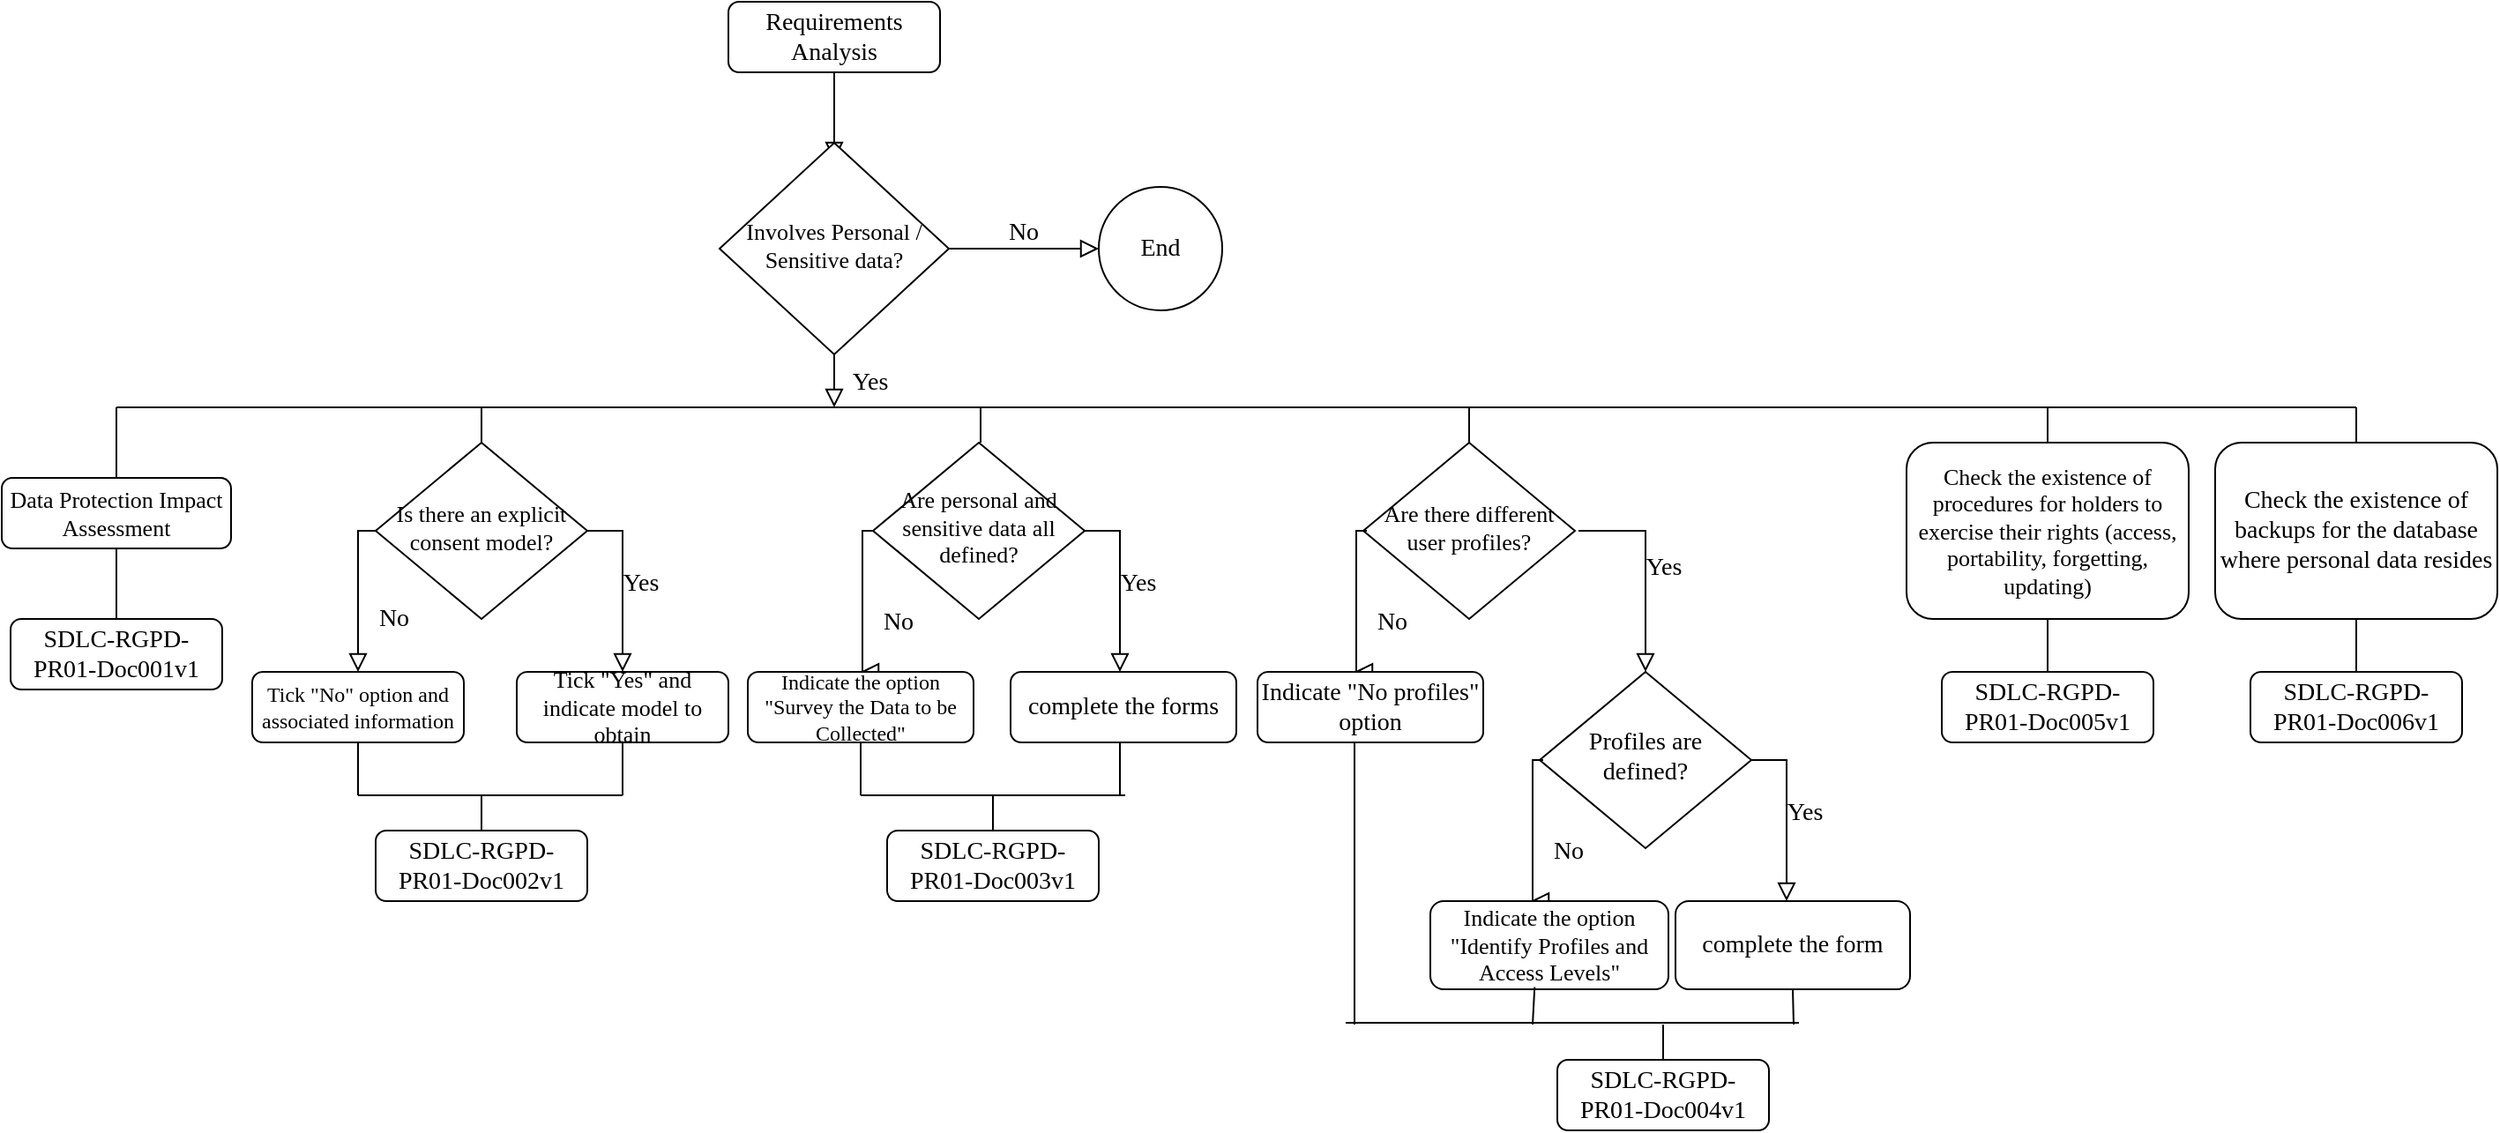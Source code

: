 <mxfile version="20.3.0" type="device"><diagram id="C5RBs43oDa-KdzZeNtuy" name="Page-1"><mxGraphModel dx="1773" dy="616" grid="1" gridSize="10" guides="1" tooltips="1" connect="1" arrows="1" fold="1" page="1" pageScale="1" pageWidth="827" pageHeight="1169" math="0" shadow="0"><root><mxCell id="WIyWlLk6GJQsqaUBKTNV-0"/><mxCell id="WIyWlLk6GJQsqaUBKTNV-1" parent="WIyWlLk6GJQsqaUBKTNV-0"/><mxCell id="WIyWlLk6GJQsqaUBKTNV-2" value="" style="rounded=0;html=1;jettySize=auto;orthogonalLoop=1;fontSize=14;endArrow=block;endFill=0;endSize=8;strokeWidth=1;shadow=0;labelBackgroundColor=none;edgeStyle=orthogonalEdgeStyle;fontFamily=Verdana;" parent="WIyWlLk6GJQsqaUBKTNV-1" source="WIyWlLk6GJQsqaUBKTNV-3" edge="1"><mxGeometry relative="1" as="geometry"><mxPoint x="312" y="100" as="targetPoint"/></mxGeometry></mxCell><mxCell id="WIyWlLk6GJQsqaUBKTNV-3" value="Requirements Analysis" style="rounded=1;whiteSpace=wrap;html=1;fontSize=14;glass=0;strokeWidth=1;shadow=0;fontFamily=Verdana;" parent="WIyWlLk6GJQsqaUBKTNV-1" vertex="1"><mxGeometry x="252" y="10" width="120" height="40" as="geometry"/></mxCell><mxCell id="WIyWlLk6GJQsqaUBKTNV-4" value="Yes" style="rounded=0;html=1;jettySize=auto;orthogonalLoop=1;fontSize=14;endArrow=block;endFill=0;endSize=8;strokeWidth=1;shadow=0;labelBackgroundColor=none;edgeStyle=orthogonalEdgeStyle;fontFamily=Verdana;" parent="WIyWlLk6GJQsqaUBKTNV-1" source="WIyWlLk6GJQsqaUBKTNV-6" edge="1"><mxGeometry y="20" relative="1" as="geometry"><mxPoint as="offset"/><mxPoint x="312" y="240" as="targetPoint"/></mxGeometry></mxCell><mxCell id="WIyWlLk6GJQsqaUBKTNV-5" value="No" style="edgeStyle=orthogonalEdgeStyle;rounded=0;html=1;jettySize=auto;orthogonalLoop=1;fontSize=14;endArrow=block;endFill=0;endSize=8;strokeWidth=1;shadow=0;labelBackgroundColor=none;fontFamily=Verdana;" parent="WIyWlLk6GJQsqaUBKTNV-1" source="WIyWlLk6GJQsqaUBKTNV-6" edge="1"><mxGeometry y="10" relative="1" as="geometry"><mxPoint as="offset"/><mxPoint x="462" y="150" as="targetPoint"/></mxGeometry></mxCell><mxCell id="WIyWlLk6GJQsqaUBKTNV-6" value="Involves Personal / Sensitive data?" style="rhombus;whiteSpace=wrap;html=1;shadow=0;fontFamily=Verdana;fontSize=13;align=center;strokeWidth=1;spacing=6;spacingTop=-4;" parent="WIyWlLk6GJQsqaUBKTNV-1" vertex="1"><mxGeometry x="247" y="90" width="130" height="120" as="geometry"/></mxCell><mxCell id="WIyWlLk6GJQsqaUBKTNV-8" value="No" style="rounded=0;html=1;jettySize=auto;orthogonalLoop=1;fontSize=14;endArrow=block;endFill=0;endSize=8;strokeWidth=1;shadow=0;labelBackgroundColor=none;edgeStyle=orthogonalEdgeStyle;entryX=0.5;entryY=0;entryDx=0;entryDy=0;fontFamily=Verdana;" parent="WIyWlLk6GJQsqaUBKTNV-1" source="WIyWlLk6GJQsqaUBKTNV-10" target="WIyWlLk6GJQsqaUBKTNV-11" edge="1"><mxGeometry x="0.333" y="20" relative="1" as="geometry"><mxPoint as="offset"/><mxPoint x="42" y="380" as="targetPoint"/><Array as="points"><mxPoint x="42" y="310"/></Array></mxGeometry></mxCell><mxCell id="WIyWlLk6GJQsqaUBKTNV-9" value="Yes" style="edgeStyle=orthogonalEdgeStyle;rounded=0;html=1;jettySize=auto;orthogonalLoop=1;fontSize=14;endArrow=block;endFill=0;endSize=8;strokeWidth=1;shadow=0;labelBackgroundColor=none;exitX=1;exitY=0.5;exitDx=0;exitDy=0;fontFamily=Verdana;" parent="WIyWlLk6GJQsqaUBKTNV-1" source="WIyWlLk6GJQsqaUBKTNV-10" target="WIyWlLk6GJQsqaUBKTNV-12" edge="1"><mxGeometry y="10" relative="1" as="geometry"><mxPoint as="offset"/><Array as="points"><mxPoint x="192" y="310"/></Array></mxGeometry></mxCell><mxCell id="WIyWlLk6GJQsqaUBKTNV-10" value="Is there an explicit consent model?" style="rhombus;whiteSpace=wrap;html=1;shadow=0;fontFamily=Verdana;fontSize=13;align=center;strokeWidth=1;spacing=6;spacingTop=-4;" parent="WIyWlLk6GJQsqaUBKTNV-1" vertex="1"><mxGeometry x="52" y="260" width="120" height="100" as="geometry"/></mxCell><mxCell id="WIyWlLk6GJQsqaUBKTNV-11" value="Tick &quot;No&quot; option and associated information" style="rounded=1;whiteSpace=wrap;html=1;fontSize=12;glass=0;strokeWidth=1;shadow=0;fontFamily=Verdana;" parent="WIyWlLk6GJQsqaUBKTNV-1" vertex="1"><mxGeometry x="-18" y="390" width="120" height="40" as="geometry"/></mxCell><mxCell id="WIyWlLk6GJQsqaUBKTNV-12" value="Tick &quot;Yes&quot; and indicate model to obtain" style="rounded=1;whiteSpace=wrap;html=1;fontSize=13;glass=0;strokeWidth=1;shadow=0;fontFamily=Verdana;" parent="WIyWlLk6GJQsqaUBKTNV-1" vertex="1"><mxGeometry x="132" y="390" width="120" height="40" as="geometry"/></mxCell><mxCell id="7grKQnBlbTEu9s-zVanH-0" value="End" style="ellipse;whiteSpace=wrap;html=1;fontFamily=Verdana;fontSize=14;" parent="WIyWlLk6GJQsqaUBKTNV-1" vertex="1"><mxGeometry x="462" y="115" width="70" height="70" as="geometry"/></mxCell><mxCell id="7grKQnBlbTEu9s-zVanH-1" value="" style="endArrow=none;html=1;fontFamily=Verdana;fontSize=14;" parent="WIyWlLk6GJQsqaUBKTNV-1" edge="1"><mxGeometry width="50" height="50" relative="1" as="geometry"><mxPoint x="-95" y="240" as="sourcePoint"/><mxPoint x="1175" y="240" as="targetPoint"/></mxGeometry></mxCell><mxCell id="7grKQnBlbTEu9s-zVanH-5" value="" style="endArrow=none;html=1;fontFamily=Verdana;fontSize=14;" parent="WIyWlLk6GJQsqaUBKTNV-1" source="WIyWlLk6GJQsqaUBKTNV-10" edge="1"><mxGeometry width="50" height="50" relative="1" as="geometry"><mxPoint x="62" y="290" as="sourcePoint"/><mxPoint x="112" y="240" as="targetPoint"/></mxGeometry></mxCell><mxCell id="7grKQnBlbTEu9s-zVanH-6" value="" style="endArrow=none;html=1;fontFamily=Verdana;fontSize=14;" parent="WIyWlLk6GJQsqaUBKTNV-1" source="WIyWlLk6GJQsqaUBKTNV-11" edge="1"><mxGeometry width="50" height="50" relative="1" as="geometry"><mxPoint x="122" y="270" as="sourcePoint"/><mxPoint x="42" y="460" as="targetPoint"/></mxGeometry></mxCell><mxCell id="7grKQnBlbTEu9s-zVanH-7" value="" style="endArrow=none;html=1;exitX=0.5;exitY=1;exitDx=0;exitDy=0;fontFamily=Verdana;fontSize=14;" parent="WIyWlLk6GJQsqaUBKTNV-1" source="WIyWlLk6GJQsqaUBKTNV-12" edge="1"><mxGeometry width="50" height="50" relative="1" as="geometry"><mxPoint x="52" y="440" as="sourcePoint"/><mxPoint x="192" y="460" as="targetPoint"/></mxGeometry></mxCell><mxCell id="7grKQnBlbTEu9s-zVanH-8" value="" style="endArrow=none;html=1;fontFamily=Verdana;fontSize=14;" parent="WIyWlLk6GJQsqaUBKTNV-1" edge="1"><mxGeometry width="50" height="50" relative="1" as="geometry"><mxPoint x="42" y="460" as="sourcePoint"/><mxPoint x="192" y="460" as="targetPoint"/></mxGeometry></mxCell><mxCell id="7grKQnBlbTEu9s-zVanH-9" value="" style="endArrow=none;html=1;fontFamily=Verdana;fontSize=14;" parent="WIyWlLk6GJQsqaUBKTNV-1" edge="1"><mxGeometry width="50" height="50" relative="1" as="geometry"><mxPoint x="112" y="460" as="sourcePoint"/><mxPoint x="112" y="480" as="targetPoint"/></mxGeometry></mxCell><mxCell id="7grKQnBlbTEu9s-zVanH-10" value="SDLC-RGPD-PR01-Doc002v1" style="rounded=1;whiteSpace=wrap;html=1;fontSize=14;glass=0;strokeWidth=1;shadow=0;fontFamily=Verdana;" parent="WIyWlLk6GJQsqaUBKTNV-1" vertex="1"><mxGeometry x="52" y="480" width="120" height="40" as="geometry"/></mxCell><mxCell id="7grKQnBlbTEu9s-zVanH-11" value="Are personal and sensitive data all defined?" style="rhombus;whiteSpace=wrap;html=1;shadow=0;fontFamily=Verdana;fontSize=13;align=center;strokeWidth=1;spacing=6;spacingTop=-4;" parent="WIyWlLk6GJQsqaUBKTNV-1" vertex="1"><mxGeometry x="334" y="260" width="120" height="100" as="geometry"/></mxCell><mxCell id="7grKQnBlbTEu9s-zVanH-12" value="No" style="rounded=0;html=1;jettySize=auto;orthogonalLoop=1;fontSize=14;endArrow=block;endFill=0;endSize=8;strokeWidth=1;shadow=0;labelBackgroundColor=none;edgeStyle=orthogonalEdgeStyle;entryX=0.5;entryY=0;entryDx=0;entryDy=0;fontFamily=Verdana;" parent="WIyWlLk6GJQsqaUBKTNV-1" target="7grKQnBlbTEu9s-zVanH-14" edge="1"><mxGeometry x="0.333" y="20" relative="1" as="geometry"><mxPoint as="offset"/><mxPoint x="334" y="310" as="sourcePoint"/><mxPoint x="324" y="380" as="targetPoint"/><Array as="points"><mxPoint x="328" y="310"/></Array></mxGeometry></mxCell><mxCell id="7grKQnBlbTEu9s-zVanH-13" value="Yes" style="edgeStyle=orthogonalEdgeStyle;rounded=0;html=1;jettySize=auto;orthogonalLoop=1;fontSize=14;endArrow=block;endFill=0;endSize=8;strokeWidth=1;shadow=0;labelBackgroundColor=none;exitX=1;exitY=0.5;exitDx=0;exitDy=0;fontFamily=Verdana;" parent="WIyWlLk6GJQsqaUBKTNV-1" edge="1"><mxGeometry y="10" relative="1" as="geometry"><mxPoint as="offset"/><mxPoint x="454" y="310" as="sourcePoint"/><mxPoint x="474" y="390" as="targetPoint"/><Array as="points"><mxPoint x="474" y="310"/></Array></mxGeometry></mxCell><mxCell id="7grKQnBlbTEu9s-zVanH-14" value="Indicate the option &quot;Survey the Data to be Collected&quot;" style="rounded=1;whiteSpace=wrap;html=1;fontSize=12;glass=0;strokeWidth=1;shadow=0;fontFamily=Verdana;" parent="WIyWlLk6GJQsqaUBKTNV-1" vertex="1"><mxGeometry x="263" y="390" width="128" height="40" as="geometry"/></mxCell><mxCell id="7grKQnBlbTEu9s-zVanH-16" value="" style="endArrow=none;html=1;exitX=0.5;exitY=1;exitDx=0;exitDy=0;fontFamily=Verdana;fontSize=14;" parent="WIyWlLk6GJQsqaUBKTNV-1" edge="1"><mxGeometry width="50" height="50" relative="1" as="geometry"><mxPoint x="474" y="430" as="sourcePoint"/><mxPoint x="474" y="460" as="targetPoint"/></mxGeometry></mxCell><mxCell id="7grKQnBlbTEu9s-zVanH-18" value="" style="endArrow=none;html=1;fontFamily=Verdana;fontSize=14;" parent="WIyWlLk6GJQsqaUBKTNV-1" edge="1"><mxGeometry width="50" height="50" relative="1" as="geometry"><mxPoint x="402" y="460" as="sourcePoint"/><mxPoint x="402" y="480" as="targetPoint"/></mxGeometry></mxCell><mxCell id="7grKQnBlbTEu9s-zVanH-19" value="SDLC-RGPD-PR01-Doc003v1" style="rounded=1;whiteSpace=wrap;html=1;fontSize=14;glass=0;strokeWidth=1;shadow=0;fontFamily=Verdana;" parent="WIyWlLk6GJQsqaUBKTNV-1" vertex="1"><mxGeometry x="342" y="480" width="120" height="40" as="geometry"/></mxCell><mxCell id="7grKQnBlbTEu9s-zVanH-20" value="" style="endArrow=none;html=1;fontFamily=Verdana;fontSize=14;" parent="WIyWlLk6GJQsqaUBKTNV-1" edge="1"><mxGeometry width="50" height="50" relative="1" as="geometry"><mxPoint x="395" y="260" as="sourcePoint"/><mxPoint x="395" y="240" as="targetPoint"/></mxGeometry></mxCell><mxCell id="7grKQnBlbTEu9s-zVanH-21" value="complete the forms" style="rounded=1;whiteSpace=wrap;html=1;fontSize=14;glass=0;strokeWidth=1;shadow=0;fontFamily=Verdana;" parent="WIyWlLk6GJQsqaUBKTNV-1" vertex="1"><mxGeometry x="412" y="390" width="128" height="40" as="geometry"/></mxCell><mxCell id="7grKQnBlbTEu9s-zVanH-22" value="" style="endArrow=none;html=1;exitX=0.5;exitY=1;exitDx=0;exitDy=0;fontFamily=Verdana;fontSize=14;" parent="WIyWlLk6GJQsqaUBKTNV-1" source="7grKQnBlbTEu9s-zVanH-14" edge="1"><mxGeometry width="50" height="50" relative="1" as="geometry"><mxPoint x="484" y="440" as="sourcePoint"/><mxPoint x="327" y="460" as="targetPoint"/></mxGeometry></mxCell><mxCell id="7grKQnBlbTEu9s-zVanH-23" value="" style="endArrow=none;html=1;fontFamily=Verdana;fontSize=14;" parent="WIyWlLk6GJQsqaUBKTNV-1" edge="1"><mxGeometry width="50" height="50" relative="1" as="geometry"><mxPoint x="327" y="460" as="sourcePoint"/><mxPoint x="477" y="460" as="targetPoint"/></mxGeometry></mxCell><mxCell id="7grKQnBlbTEu9s-zVanH-24" value="Are there different user profiles?" style="rhombus;whiteSpace=wrap;html=1;shadow=0;fontFamily=Verdana;fontSize=13;align=center;strokeWidth=1;spacing=6;spacingTop=-4;" parent="WIyWlLk6GJQsqaUBKTNV-1" vertex="1"><mxGeometry x="612" y="260" width="120" height="100" as="geometry"/></mxCell><mxCell id="7grKQnBlbTEu9s-zVanH-25" value="" style="endArrow=none;html=1;exitX=0.5;exitY=0;exitDx=0;exitDy=0;fontFamily=Verdana;fontSize=14;" parent="WIyWlLk6GJQsqaUBKTNV-1" source="7grKQnBlbTEu9s-zVanH-24" edge="1"><mxGeometry width="50" height="50" relative="1" as="geometry"><mxPoint x="413" y="270" as="sourcePoint"/><mxPoint x="672" y="240" as="targetPoint"/></mxGeometry></mxCell><mxCell id="7grKQnBlbTEu9s-zVanH-26" value="No" style="rounded=0;html=1;jettySize=auto;orthogonalLoop=1;fontSize=14;endArrow=block;endFill=0;endSize=8;strokeWidth=1;shadow=0;labelBackgroundColor=none;edgeStyle=orthogonalEdgeStyle;entryX=0.5;entryY=0;entryDx=0;entryDy=0;fontFamily=Verdana;" parent="WIyWlLk6GJQsqaUBKTNV-1" edge="1"><mxGeometry x="0.333" y="20" relative="1" as="geometry"><mxPoint as="offset"/><mxPoint x="614" y="310" as="sourcePoint"/><mxPoint x="607" y="390" as="targetPoint"/><Array as="points"><mxPoint x="608" y="310"/></Array></mxGeometry></mxCell><mxCell id="7grKQnBlbTEu9s-zVanH-27" value="Yes" style="edgeStyle=orthogonalEdgeStyle;rounded=0;html=1;jettySize=auto;orthogonalLoop=1;fontSize=14;endArrow=block;endFill=0;endSize=8;strokeWidth=1;shadow=0;labelBackgroundColor=none;exitX=1;exitY=0.5;exitDx=0;exitDy=0;entryX=0.5;entryY=0;entryDx=0;entryDy=0;fontFamily=Verdana;" parent="WIyWlLk6GJQsqaUBKTNV-1" target="7grKQnBlbTEu9s-zVanH-35" edge="1"><mxGeometry y="10" relative="1" as="geometry"><mxPoint as="offset"/><mxPoint x="734" y="310" as="sourcePoint"/><mxPoint x="754" y="390" as="targetPoint"/><Array as="points"><mxPoint x="772" y="310"/></Array></mxGeometry></mxCell><mxCell id="7grKQnBlbTEu9s-zVanH-28" value="Indicate &quot;No profiles&quot; option" style="rounded=1;whiteSpace=wrap;html=1;fontSize=14;glass=0;strokeWidth=1;shadow=0;fontFamily=Verdana;" parent="WIyWlLk6GJQsqaUBKTNV-1" vertex="1"><mxGeometry x="552" y="390" width="128" height="40" as="geometry"/></mxCell><mxCell id="7grKQnBlbTEu9s-zVanH-30" value="" style="endArrow=none;html=1;entryX=0.5;entryY=0;entryDx=0;entryDy=0;fontFamily=Verdana;fontSize=14;" parent="WIyWlLk6GJQsqaUBKTNV-1" target="7grKQnBlbTEu9s-zVanH-31" edge="1"><mxGeometry width="50" height="50" relative="1" as="geometry"><mxPoint x="782" y="590" as="sourcePoint"/><mxPoint x="613" y="595" as="targetPoint"/></mxGeometry></mxCell><mxCell id="7grKQnBlbTEu9s-zVanH-31" value="SDLC-RGPD-PR01-Doc004v1" style="rounded=1;whiteSpace=wrap;html=1;fontSize=14;glass=0;strokeWidth=1;shadow=0;fontFamily=Verdana;" parent="WIyWlLk6GJQsqaUBKTNV-1" vertex="1"><mxGeometry x="722" y="610" width="120" height="40" as="geometry"/></mxCell><mxCell id="7grKQnBlbTEu9s-zVanH-32" value="complete the form" style="rounded=1;whiteSpace=wrap;html=1;fontSize=14;glass=0;strokeWidth=1;shadow=0;fontFamily=Verdana;" parent="WIyWlLk6GJQsqaUBKTNV-1" vertex="1"><mxGeometry x="789" y="520" width="133" height="50" as="geometry"/></mxCell><mxCell id="7grKQnBlbTEu9s-zVanH-33" value="" style="endArrow=none;html=1;exitX=0.5;exitY=1;exitDx=0;exitDy=0;fontFamily=Verdana;fontSize=14;" parent="WIyWlLk6GJQsqaUBKTNV-1" edge="1"><mxGeometry width="50" height="50" relative="1" as="geometry"><mxPoint x="607" y="430" as="sourcePoint"/><mxPoint x="607" y="590" as="targetPoint"/></mxGeometry></mxCell><mxCell id="7grKQnBlbTEu9s-zVanH-34" value="" style="endArrow=none;html=1;fontFamily=Verdana;fontSize=14;" parent="WIyWlLk6GJQsqaUBKTNV-1" edge="1"><mxGeometry width="50" height="50" relative="1" as="geometry"><mxPoint x="602" y="589" as="sourcePoint"/><mxPoint x="859" y="589" as="targetPoint"/></mxGeometry></mxCell><mxCell id="7grKQnBlbTEu9s-zVanH-35" value="Profiles are defined?" style="rhombus;whiteSpace=wrap;html=1;shadow=0;fontFamily=Verdana;fontSize=14;align=center;strokeWidth=1;spacing=6;spacingTop=-4;" parent="WIyWlLk6GJQsqaUBKTNV-1" vertex="1"><mxGeometry x="712" y="390" width="120" height="100" as="geometry"/></mxCell><mxCell id="7grKQnBlbTEu9s-zVanH-36" value="No" style="rounded=0;html=1;jettySize=auto;orthogonalLoop=1;fontSize=14;endArrow=block;endFill=0;endSize=8;strokeWidth=1;shadow=0;labelBackgroundColor=none;edgeStyle=orthogonalEdgeStyle;entryX=0.5;entryY=0;entryDx=0;entryDy=0;fontFamily=Verdana;" parent="WIyWlLk6GJQsqaUBKTNV-1" edge="1"><mxGeometry x="0.333" y="20" relative="1" as="geometry"><mxPoint as="offset"/><mxPoint x="714" y="440" as="sourcePoint"/><mxPoint x="707" y="520" as="targetPoint"/><Array as="points"><mxPoint x="708" y="440"/></Array></mxGeometry></mxCell><mxCell id="7grKQnBlbTEu9s-zVanH-37" value="Indicate the option &quot;Identify Profiles and Access Levels&quot;" style="rounded=1;whiteSpace=wrap;html=1;fontSize=13;glass=0;strokeWidth=1;shadow=0;fontFamily=Verdana;" parent="WIyWlLk6GJQsqaUBKTNV-1" vertex="1"><mxGeometry x="650" y="520" width="135" height="50" as="geometry"/></mxCell><mxCell id="7grKQnBlbTEu9s-zVanH-38" value="Yes" style="edgeStyle=orthogonalEdgeStyle;rounded=0;html=1;jettySize=auto;orthogonalLoop=1;fontSize=14;endArrow=block;endFill=0;endSize=8;strokeWidth=1;shadow=0;labelBackgroundColor=none;exitX=1;exitY=0.5;exitDx=0;exitDy=0;fontFamily=Verdana;" parent="WIyWlLk6GJQsqaUBKTNV-1" edge="1"><mxGeometry y="10" relative="1" as="geometry"><mxPoint as="offset"/><mxPoint x="832" y="440" as="sourcePoint"/><mxPoint x="852" y="520" as="targetPoint"/><Array as="points"><mxPoint x="852" y="440"/></Array></mxGeometry></mxCell><mxCell id="7grKQnBlbTEu9s-zVanH-39" value="" style="endArrow=none;html=1;exitX=0.438;exitY=0.975;exitDx=0;exitDy=0;exitPerimeter=0;fontFamily=Verdana;fontSize=14;" parent="WIyWlLk6GJQsqaUBKTNV-1" source="7grKQnBlbTEu9s-zVanH-37" edge="1"><mxGeometry width="50" height="50" relative="1" as="geometry"><mxPoint x="623" y="585" as="sourcePoint"/><mxPoint x="708" y="590" as="targetPoint"/></mxGeometry></mxCell><mxCell id="7grKQnBlbTEu9s-zVanH-40" value="" style="endArrow=none;html=1;exitX=0.5;exitY=1;exitDx=0;exitDy=0;fontFamily=Verdana;fontSize=14;" parent="WIyWlLk6GJQsqaUBKTNV-1" source="7grKQnBlbTEu9s-zVanH-32" edge="1"><mxGeometry width="50" height="50" relative="1" as="geometry"><mxPoint x="718.064" y="569" as="sourcePoint"/><mxPoint x="856" y="590" as="targetPoint"/></mxGeometry></mxCell><mxCell id="7grKQnBlbTEu9s-zVanH-43" value="" style="endArrow=none;html=1;exitX=0.5;exitY=0;exitDx=0;exitDy=0;fontFamily=Verdana;fontSize=14;" parent="WIyWlLk6GJQsqaUBKTNV-1" source="7grKQnBlbTEu9s-zVanH-45" edge="1"><mxGeometry width="50" height="50" relative="1" as="geometry"><mxPoint x="1105" y="260" as="sourcePoint"/><mxPoint x="1000" y="240" as="targetPoint"/></mxGeometry></mxCell><mxCell id="7grKQnBlbTEu9s-zVanH-45" value="Check the existence of procedures for holders to exercise their rights (access, portability, forgetting, updating)" style="rounded=1;whiteSpace=wrap;html=1;fontSize=13;glass=0;strokeWidth=1;shadow=0;fontFamily=Verdana;" parent="WIyWlLk6GJQsqaUBKTNV-1" vertex="1"><mxGeometry x="920" y="260" width="160" height="100" as="geometry"/></mxCell><mxCell id="7grKQnBlbTEu9s-zVanH-46" value="SDLC-RGPD-PR01-Doc005v1" style="rounded=1;whiteSpace=wrap;html=1;fontSize=14;glass=0;strokeWidth=1;shadow=0;fontFamily=Verdana;" parent="WIyWlLk6GJQsqaUBKTNV-1" vertex="1"><mxGeometry x="940" y="390" width="120" height="40" as="geometry"/></mxCell><mxCell id="7grKQnBlbTEu9s-zVanH-47" value="" style="endArrow=none;html=1;exitX=0.5;exitY=1;exitDx=0;exitDy=0;fontFamily=Verdana;fontSize=14;" parent="WIyWlLk6GJQsqaUBKTNV-1" source="7grKQnBlbTEu9s-zVanH-45" target="7grKQnBlbTEu9s-zVanH-46" edge="1"><mxGeometry width="50" height="50" relative="1" as="geometry"><mxPoint x="750" y="600" as="sourcePoint"/><mxPoint x="750" y="620" as="targetPoint"/></mxGeometry></mxCell><mxCell id="7grKQnBlbTEu9s-zVanH-48" value="" style="endArrow=none;html=1;exitX=0.5;exitY=0;exitDx=0;exitDy=0;fontFamily=Verdana;fontSize=14;" parent="WIyWlLk6GJQsqaUBKTNV-1" source="7grKQnBlbTEu9s-zVanH-49" edge="1"><mxGeometry width="50" height="50" relative="1" as="geometry"><mxPoint x="1363" y="260" as="sourcePoint"/><mxPoint x="1175" y="240" as="targetPoint"/></mxGeometry></mxCell><mxCell id="7grKQnBlbTEu9s-zVanH-49" value="Check the existence of backups for the database where personal data resides" style="rounded=1;whiteSpace=wrap;html=1;fontSize=14;glass=0;strokeWidth=1;shadow=0;fontFamily=Verdana;" parent="WIyWlLk6GJQsqaUBKTNV-1" vertex="1"><mxGeometry x="1095" y="260" width="160" height="100" as="geometry"/></mxCell><mxCell id="7grKQnBlbTEu9s-zVanH-50" value="SDLC-RGPD-PR01-Doc006v1" style="rounded=1;whiteSpace=wrap;html=1;fontSize=14;glass=0;strokeWidth=1;shadow=0;fontFamily=Verdana;" parent="WIyWlLk6GJQsqaUBKTNV-1" vertex="1"><mxGeometry x="1115" y="390" width="120" height="40" as="geometry"/></mxCell><mxCell id="7grKQnBlbTEu9s-zVanH-51" value="" style="endArrow=none;html=1;exitX=0.5;exitY=1;exitDx=0;exitDy=0;fontFamily=Verdana;fontSize=14;" parent="WIyWlLk6GJQsqaUBKTNV-1" source="7grKQnBlbTEu9s-zVanH-49" target="7grKQnBlbTEu9s-zVanH-50" edge="1"><mxGeometry width="50" height="50" relative="1" as="geometry"><mxPoint x="925" y="600" as="sourcePoint"/><mxPoint x="925" y="620" as="targetPoint"/></mxGeometry></mxCell><mxCell id="i2q7XTS2o1RjFz8jSHwI-0" value="Data Protection Impact Assessment" style="rounded=1;whiteSpace=wrap;html=1;fontSize=13;glass=0;strokeWidth=1;shadow=0;fontFamily=Verdana;" vertex="1" parent="WIyWlLk6GJQsqaUBKTNV-1"><mxGeometry x="-160" y="280" width="130" height="40" as="geometry"/></mxCell><mxCell id="i2q7XTS2o1RjFz8jSHwI-1" value="SDLC-RGPD-PR01-Doc001v1" style="rounded=1;whiteSpace=wrap;html=1;fontSize=14;glass=0;strokeWidth=1;shadow=0;fontFamily=Verdana;" vertex="1" parent="WIyWlLk6GJQsqaUBKTNV-1"><mxGeometry x="-155" y="360" width="120" height="40" as="geometry"/></mxCell><mxCell id="i2q7XTS2o1RjFz8jSHwI-2" value="" style="endArrow=none;html=1;fontFamily=Verdana;fontSize=14;exitX=0.5;exitY=0;exitDx=0;exitDy=0;" edge="1" parent="WIyWlLk6GJQsqaUBKTNV-1" source="i2q7XTS2o1RjFz8jSHwI-0"><mxGeometry width="50" height="50" relative="1" as="geometry"><mxPoint x="-95" y="270" as="sourcePoint"/><mxPoint x="-95" y="240" as="targetPoint"/></mxGeometry></mxCell><mxCell id="i2q7XTS2o1RjFz8jSHwI-3" value="" style="endArrow=none;html=1;fontFamily=Verdana;fontSize=14;entryX=0.5;entryY=1;entryDx=0;entryDy=0;exitX=0.5;exitY=0;exitDx=0;exitDy=0;" edge="1" parent="WIyWlLk6GJQsqaUBKTNV-1" source="i2q7XTS2o1RjFz8jSHwI-1" target="i2q7XTS2o1RjFz8jSHwI-0"><mxGeometry width="50" height="50" relative="1" as="geometry"><mxPoint x="132" y="280" as="sourcePoint"/><mxPoint x="132" y="260" as="targetPoint"/></mxGeometry></mxCell></root></mxGraphModel></diagram></mxfile>